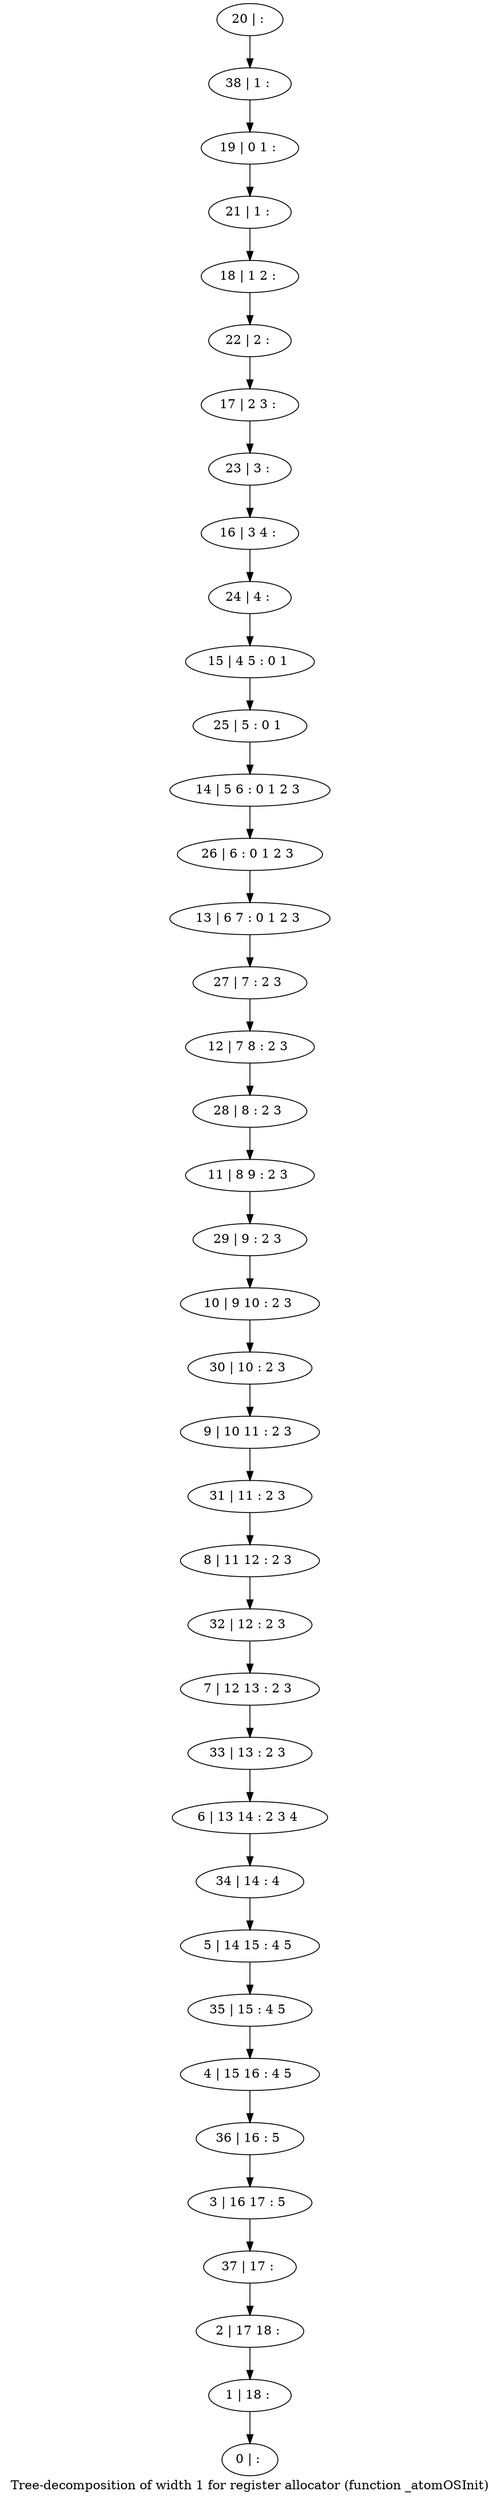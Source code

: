 digraph G {
graph [label="Tree-decomposition of width 1 for register allocator (function _atomOSInit)"]
0[label="0 | : "];
1[label="1 | 18 : "];
2[label="2 | 17 18 : "];
3[label="3 | 16 17 : 5 "];
4[label="4 | 15 16 : 4 5 "];
5[label="5 | 14 15 : 4 5 "];
6[label="6 | 13 14 : 2 3 4 "];
7[label="7 | 12 13 : 2 3 "];
8[label="8 | 11 12 : 2 3 "];
9[label="9 | 10 11 : 2 3 "];
10[label="10 | 9 10 : 2 3 "];
11[label="11 | 8 9 : 2 3 "];
12[label="12 | 7 8 : 2 3 "];
13[label="13 | 6 7 : 0 1 2 3 "];
14[label="14 | 5 6 : 0 1 2 3 "];
15[label="15 | 4 5 : 0 1 "];
16[label="16 | 3 4 : "];
17[label="17 | 2 3 : "];
18[label="18 | 1 2 : "];
19[label="19 | 0 1 : "];
20[label="20 | : "];
21[label="21 | 1 : "];
22[label="22 | 2 : "];
23[label="23 | 3 : "];
24[label="24 | 4 : "];
25[label="25 | 5 : 0 1 "];
26[label="26 | 6 : 0 1 2 3 "];
27[label="27 | 7 : 2 3 "];
28[label="28 | 8 : 2 3 "];
29[label="29 | 9 : 2 3 "];
30[label="30 | 10 : 2 3 "];
31[label="31 | 11 : 2 3 "];
32[label="32 | 12 : 2 3 "];
33[label="33 | 13 : 2 3 "];
34[label="34 | 14 : 4 "];
35[label="35 | 15 : 4 5 "];
36[label="36 | 16 : 5 "];
37[label="37 | 17 : "];
38[label="38 | 1 : "];
20->38 ;
38->19 ;
19->21 ;
21->18 ;
18->22 ;
22->17 ;
17->23 ;
23->16 ;
16->24 ;
24->15 ;
15->25 ;
25->14 ;
14->26 ;
26->13 ;
13->27 ;
27->12 ;
12->28 ;
28->11 ;
11->29 ;
29->10 ;
10->30 ;
30->9 ;
9->31 ;
31->8 ;
8->32 ;
32->7 ;
7->33 ;
33->6 ;
6->34 ;
34->5 ;
5->35 ;
35->4 ;
4->36 ;
36->3 ;
3->37 ;
37->2 ;
2->1 ;
1->0 ;
}

